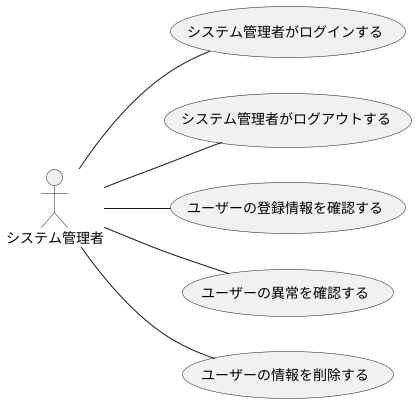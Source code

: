 @startuml システム管理者
left to right direction
actor システム管理者

システム管理者 -- (システム管理者がログインする)
システム管理者 -- (システム管理者がログアウトする)
システム管理者 -- (ユーザーの登録情報を確認する)
システム管理者 -- (ユーザーの異常を確認する)
システム管理者 -- (ユーザーの情報を削除する)



@enduml